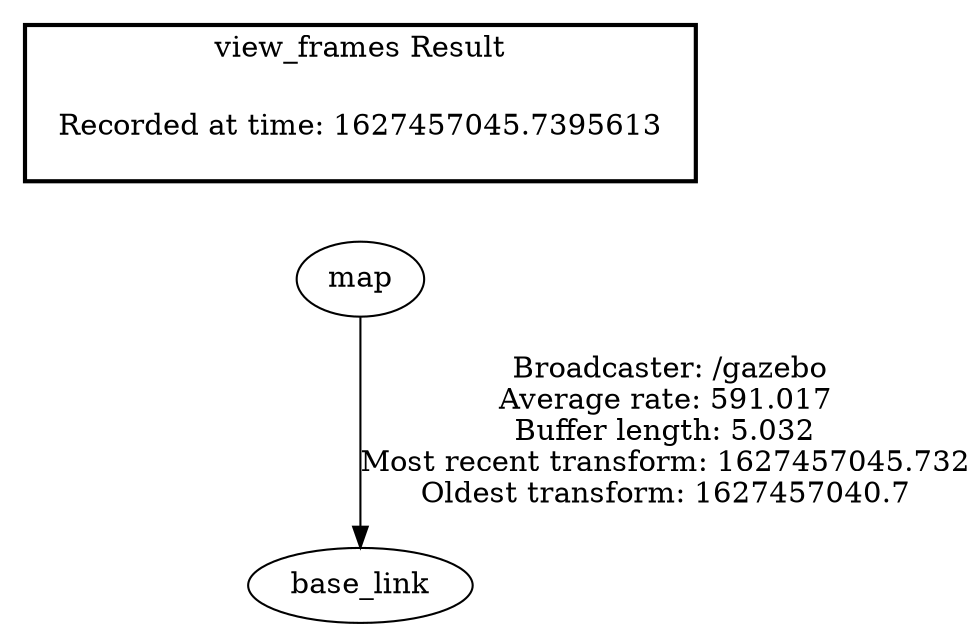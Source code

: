 digraph G {
"map" -> "base_link"[label=" Broadcaster: /gazebo\nAverage rate: 591.017\nBuffer length: 5.032\nMost recent transform: 1627457045.732\nOldest transform: 1627457040.7\n"];
edge [style=invis];
 subgraph cluster_legend { style=bold; color=black; label ="view_frames Result";
"Recorded at time: 1627457045.7395613"[ shape=plaintext ] ;
}->"map";
}